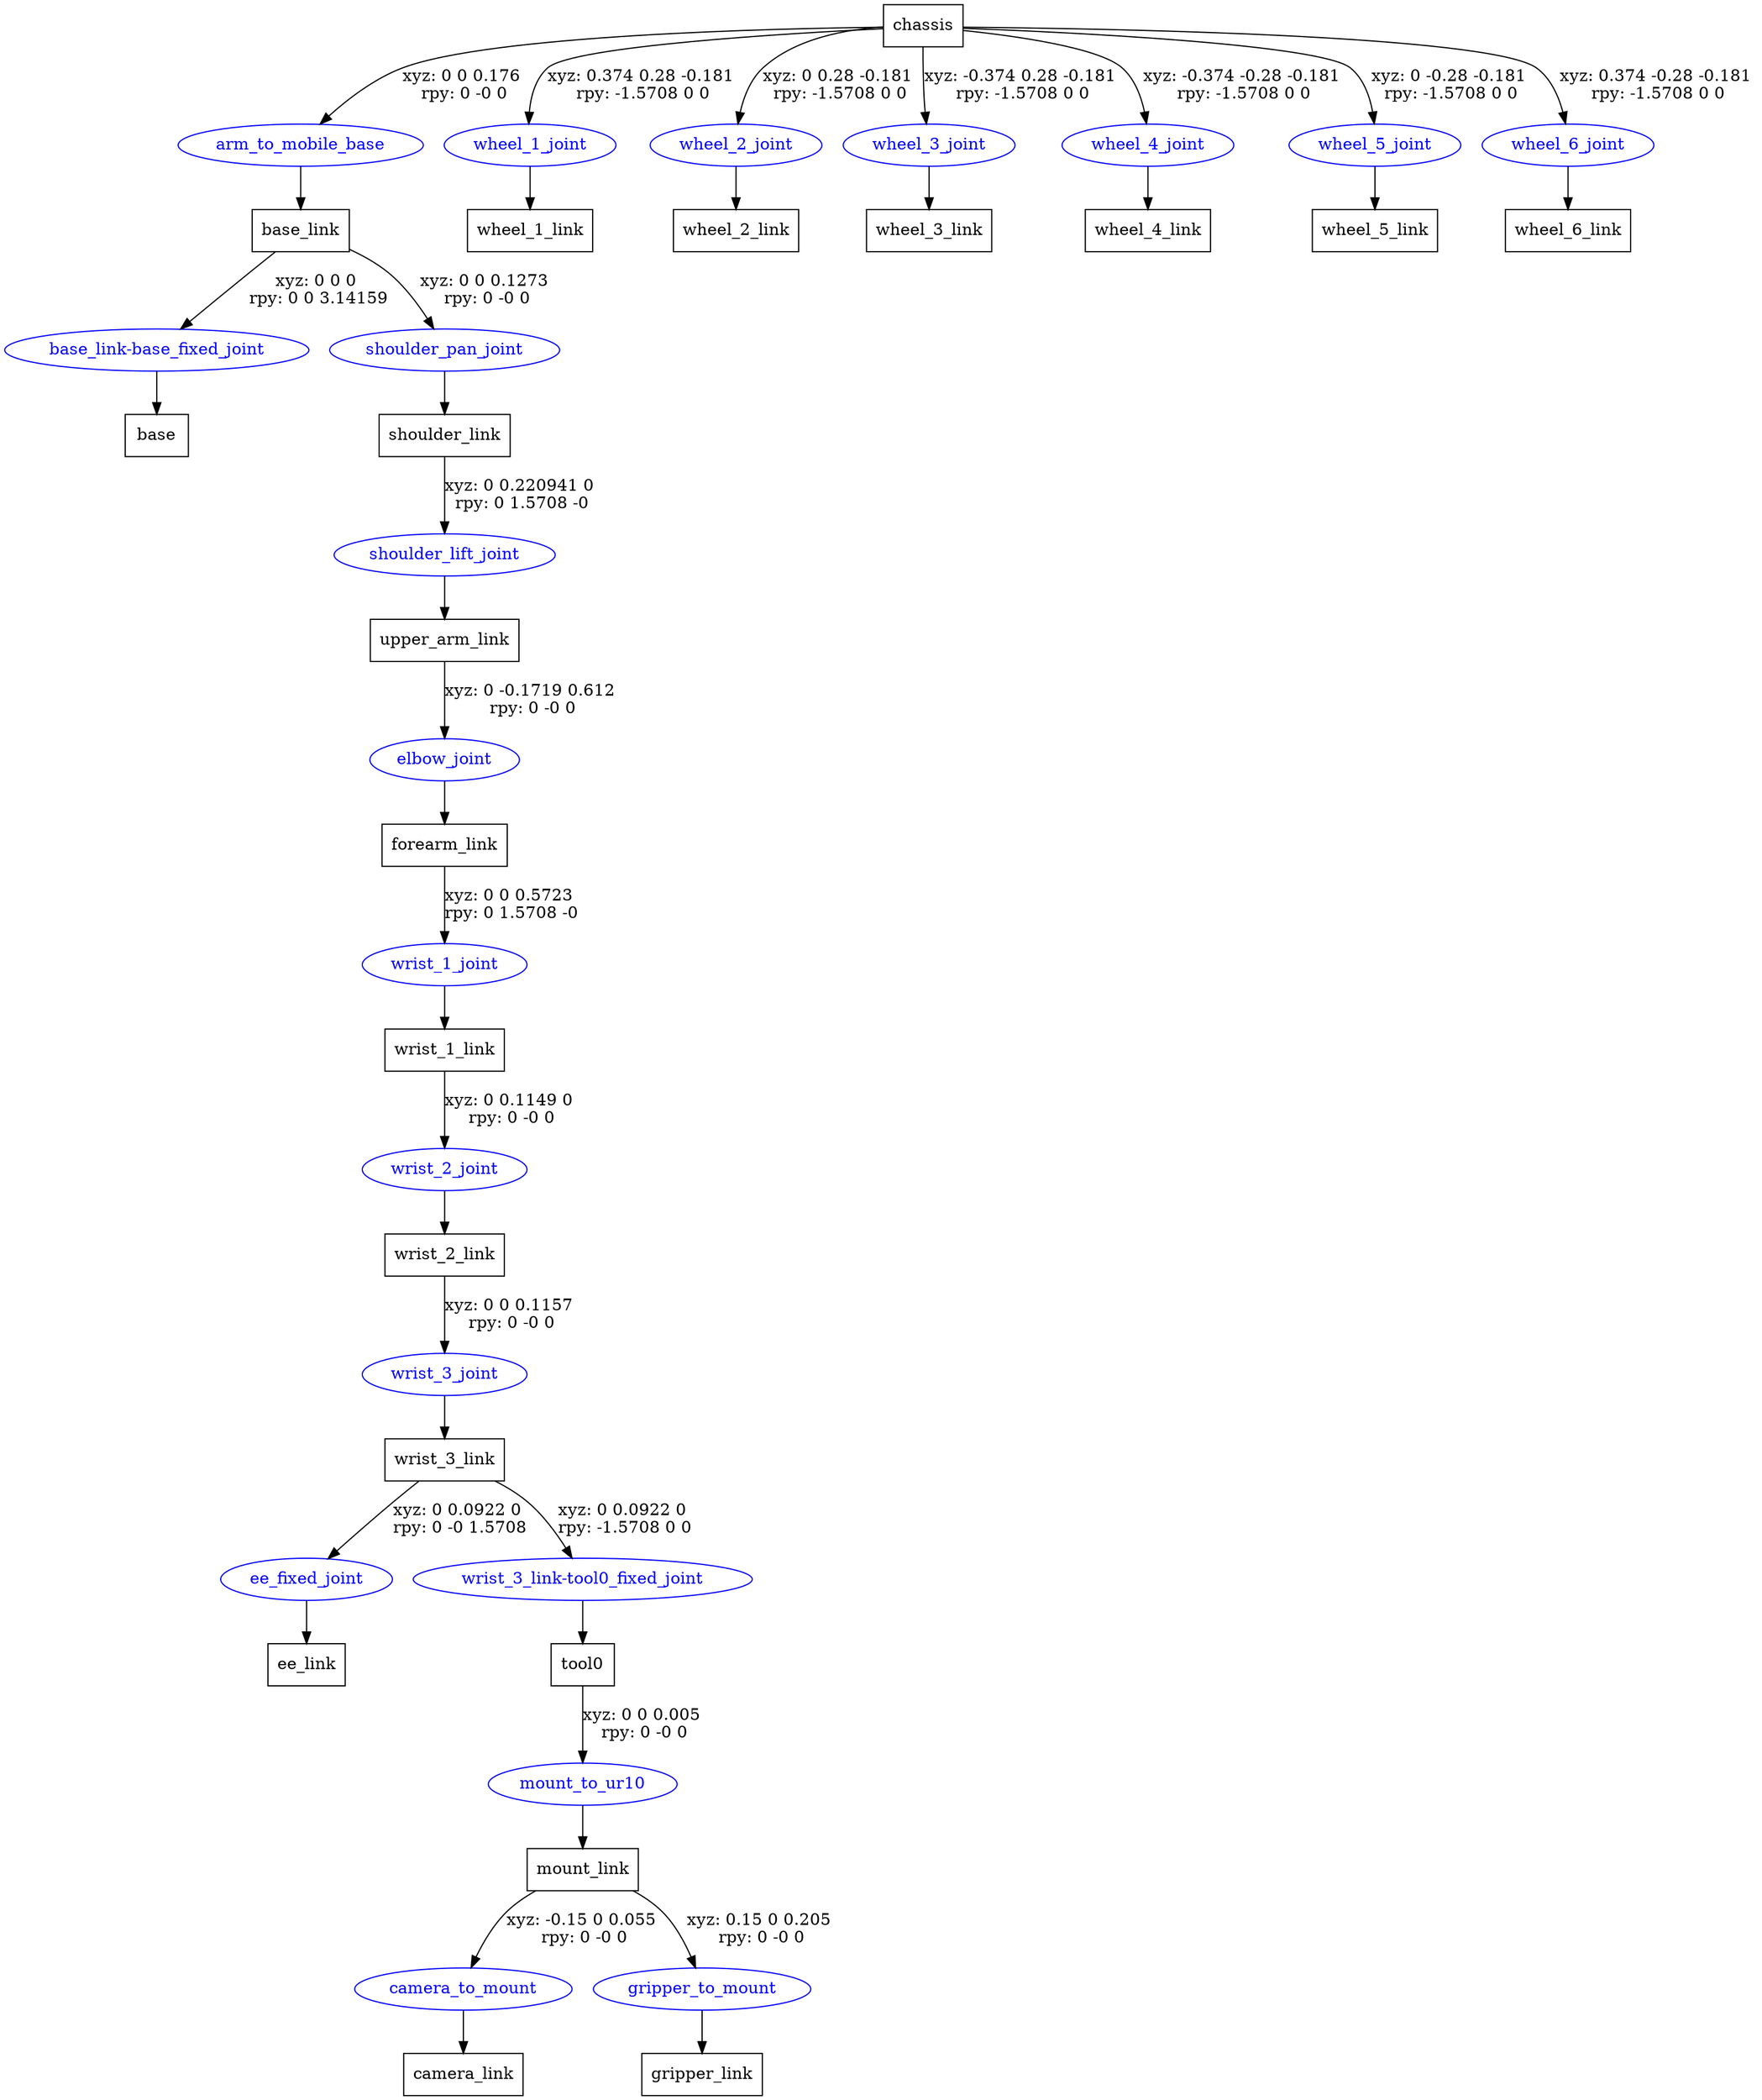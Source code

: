 digraph G {
node [shape=box];
"chassis" [label="chassis"];
"base_link" [label="base_link"];
"base" [label="base"];
"shoulder_link" [label="shoulder_link"];
"upper_arm_link" [label="upper_arm_link"];
"forearm_link" [label="forearm_link"];
"wrist_1_link" [label="wrist_1_link"];
"wrist_2_link" [label="wrist_2_link"];
"wrist_3_link" [label="wrist_3_link"];
"ee_link" [label="ee_link"];
"tool0" [label="tool0"];
"mount_link" [label="mount_link"];
"camera_link" [label="camera_link"];
"gripper_link" [label="gripper_link"];
"wheel_1_link" [label="wheel_1_link"];
"wheel_2_link" [label="wheel_2_link"];
"wheel_3_link" [label="wheel_3_link"];
"wheel_4_link" [label="wheel_4_link"];
"wheel_5_link" [label="wheel_5_link"];
"wheel_6_link" [label="wheel_6_link"];
node [shape=ellipse, color=blue, fontcolor=blue];
"chassis" -> "arm_to_mobile_base" [label="xyz: 0 0 0.176 \nrpy: 0 -0 0"]
"arm_to_mobile_base" -> "base_link"
"base_link" -> "base_link-base_fixed_joint" [label="xyz: 0 0 0 \nrpy: 0 0 3.14159"]
"base_link-base_fixed_joint" -> "base"
"base_link" -> "shoulder_pan_joint" [label="xyz: 0 0 0.1273 \nrpy: 0 -0 0"]
"shoulder_pan_joint" -> "shoulder_link"
"shoulder_link" -> "shoulder_lift_joint" [label="xyz: 0 0.220941 0 \nrpy: 0 1.5708 -0"]
"shoulder_lift_joint" -> "upper_arm_link"
"upper_arm_link" -> "elbow_joint" [label="xyz: 0 -0.1719 0.612 \nrpy: 0 -0 0"]
"elbow_joint" -> "forearm_link"
"forearm_link" -> "wrist_1_joint" [label="xyz: 0 0 0.5723 \nrpy: 0 1.5708 -0"]
"wrist_1_joint" -> "wrist_1_link"
"wrist_1_link" -> "wrist_2_joint" [label="xyz: 0 0.1149 0 \nrpy: 0 -0 0"]
"wrist_2_joint" -> "wrist_2_link"
"wrist_2_link" -> "wrist_3_joint" [label="xyz: 0 0 0.1157 \nrpy: 0 -0 0"]
"wrist_3_joint" -> "wrist_3_link"
"wrist_3_link" -> "ee_fixed_joint" [label="xyz: 0 0.0922 0 \nrpy: 0 -0 1.5708"]
"ee_fixed_joint" -> "ee_link"
"wrist_3_link" -> "wrist_3_link-tool0_fixed_joint" [label="xyz: 0 0.0922 0 \nrpy: -1.5708 0 0"]
"wrist_3_link-tool0_fixed_joint" -> "tool0"
"tool0" -> "mount_to_ur10" [label="xyz: 0 0 0.005 \nrpy: 0 -0 0"]
"mount_to_ur10" -> "mount_link"
"mount_link" -> "camera_to_mount" [label="xyz: -0.15 0 0.055 \nrpy: 0 -0 0"]
"camera_to_mount" -> "camera_link"
"mount_link" -> "gripper_to_mount" [label="xyz: 0.15 0 0.205 \nrpy: 0 -0 0"]
"gripper_to_mount" -> "gripper_link"
"chassis" -> "wheel_1_joint" [label="xyz: 0.374 0.28 -0.181 \nrpy: -1.5708 0 0"]
"wheel_1_joint" -> "wheel_1_link"
"chassis" -> "wheel_2_joint" [label="xyz: 0 0.28 -0.181 \nrpy: -1.5708 0 0"]
"wheel_2_joint" -> "wheel_2_link"
"chassis" -> "wheel_3_joint" [label="xyz: -0.374 0.28 -0.181 \nrpy: -1.5708 0 0"]
"wheel_3_joint" -> "wheel_3_link"
"chassis" -> "wheel_4_joint" [label="xyz: -0.374 -0.28 -0.181 \nrpy: -1.5708 0 0"]
"wheel_4_joint" -> "wheel_4_link"
"chassis" -> "wheel_5_joint" [label="xyz: 0 -0.28 -0.181 \nrpy: -1.5708 0 0"]
"wheel_5_joint" -> "wheel_5_link"
"chassis" -> "wheel_6_joint" [label="xyz: 0.374 -0.28 -0.181 \nrpy: -1.5708 0 0"]
"wheel_6_joint" -> "wheel_6_link"
}
